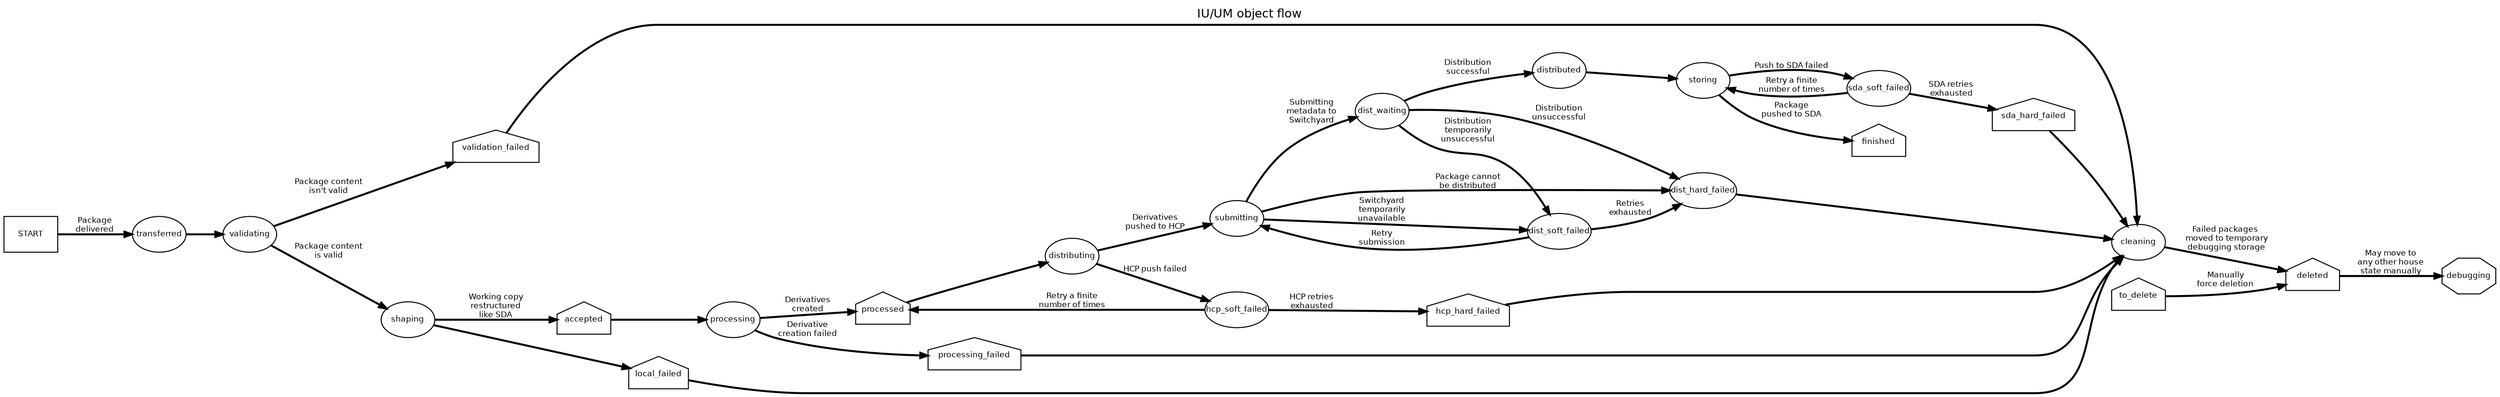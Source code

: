 digraph {
    /* my usual settings */
    node [
        margin = 0,
        fontsize = 8,
        fontname = "Helvetica",
        shape = "oval",
        ];
    edge [
        margin = 0,
        fontsize = 8,
        fontname = "Helvetica",
        arrowsize = .75,
        colorscheme = "set312",
        penwidth = 2,
        ];
    graph [
        labelloc = t,
        fontsize = 12,
        fontname = "Helvetica",
        rankdir = LR,
        ];

    label = "IU/UM object flow";

    start [label="START", shape="rectangle"];
    transferred; // [shape="house"];
    validating;
    validation_failed [shape="house"];
    //moving;
    shaping;
    local_failed [shape="house"];
    accepted [shape="house"];
    processing;
    processing_failed [shape="house"];
    processed [shape="house"];
    storing;
    //stored [shape="house"];
    sda_soft_failed;
    sda_hard_failed[shape="house"];
    distributing;
    hcp_soft_failed;
    hcp_hard_failed [shape="house"];
    submitting;
    dist_waiting;
    cleaning;

    finished [shape="house"];
    to_delete [shape="house"];
    deleted [shape="house"];
    debugging [shape="octagon"];


    start->transferred [label="Package\ndelivered"];
    transferred-> validating;
    validating -> shaping [label="Package content\nis valid"];
    validating -> validation_failed [label="Package content\nisn't valid"];
    validation_failed -> cleaning;
    //moving -> shaping [label="Moved package to\n working storage"];
    //moving -> local_failed;
    shaping -> accepted [label="Working copy\nrestructured\nlike SDA"];
    shaping -> local_failed;
    local_failed -> cleaning;
    accepted -> processing;
    processing -> processed [label="Derivatives\ncreated"];
    processing -> processing_failed [label="Derivative\ncreation failed"];
    processing_failed -> cleaning;
    
    
    processed -> distributing;
    distributing -> submitting [label="Derivatives\npushed to HCP"];
    distributing -> hcp_soft_failed [label="HCP push failed"];
    hcp_soft_failed ->processed [label="Retry a finite\nnumber of times"];
    hcp_soft_failed -> hcp_hard_failed [label="HCP retries\nexhausted"];
    hcp_hard_failed -> cleaning;
    submitting -> dist_waiting [label="Submitting\nmetadata to\nSwitchyard"];
    submitting -> dist_soft_failed [label="Switchyard\ntemporarily\nunavailable"];
    submitting -> dist_hard_failed [label="Package cannot\nbe distributed"];
    dist_waiting -> distributed [label="Distribution\nsuccessful"];
    dist_waiting -> dist_hard_failed [label="Distribution\nunsuccessful"];
    dist_waiting -> dist_soft_failed [label="Distribution\ntemporarily\nunsuccessful"]
    dist_soft_failed -> dist_hard_failed [label="Retries\nexhausted"];
    dist_soft_failed -> submitting [label="Retry\nsubmission"];
    dist_hard_failed -> cleaning;
    


    
    distributed -> storing;
    storing -> finished [label="Package\npushed to SDA"];
    storing -> sda_soft_failed [label="Push to SDA failed"];
    sda_soft_failed -> storing [label="Retry a finite\nnumber of times"];
    sda_soft_failed -> sda_hard_failed [label="SDA retries\nexhausted"];
    sda_hard_failed -> cleaning;
    
    
    
    to_delete -> deleted [label="Manually\nforce deletion"];
    cleaning -> deleted [label="Failed packages\n moved to temporary\n debugging storage"];
    deleted -> debugging [label="May move to\nany other house\nstate manually"];

}